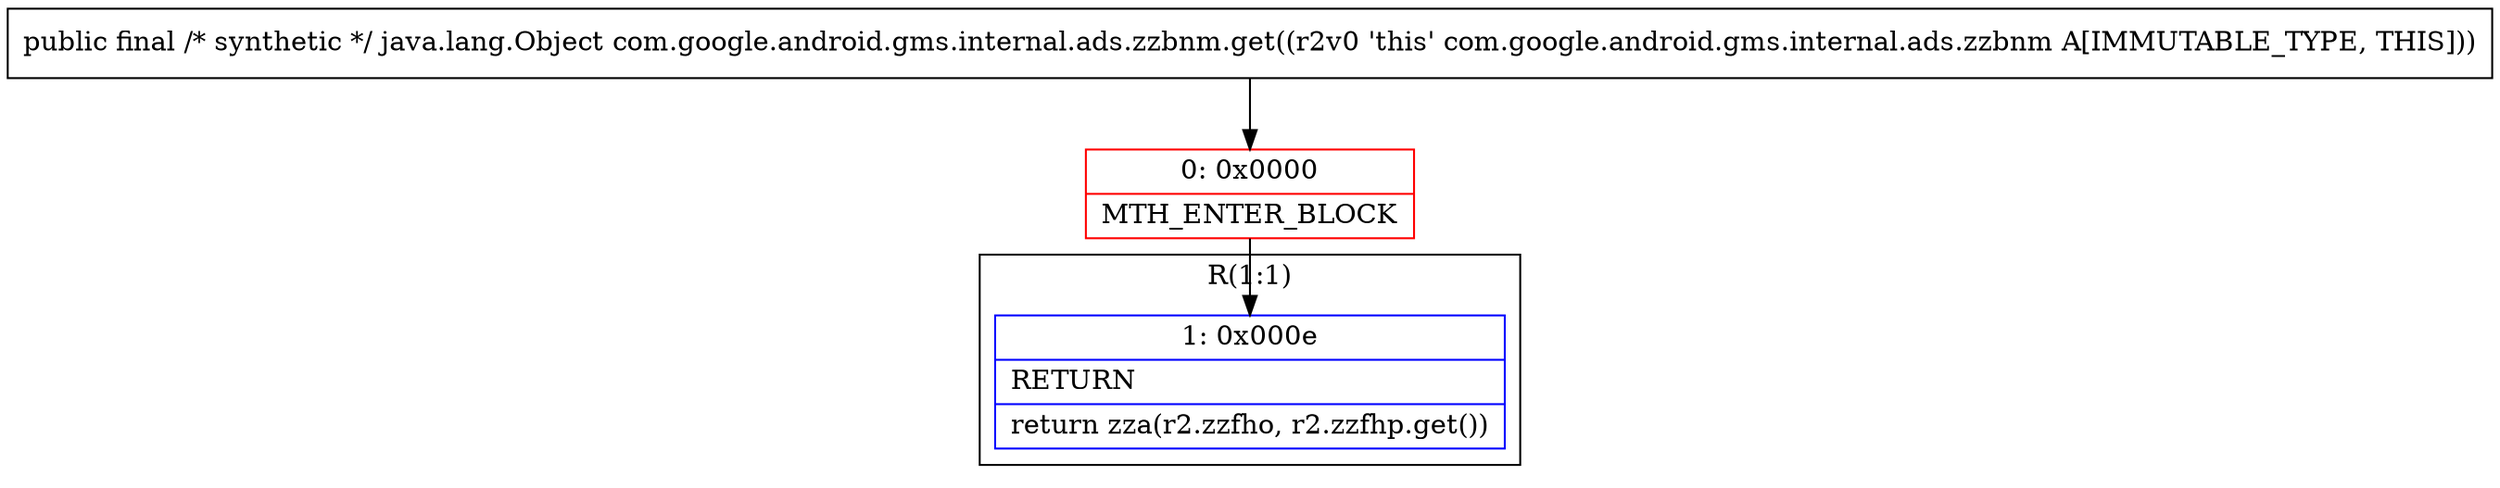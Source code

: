 digraph "CFG forcom.google.android.gms.internal.ads.zzbnm.get()Ljava\/lang\/Object;" {
subgraph cluster_Region_287732475 {
label = "R(1:1)";
node [shape=record,color=blue];
Node_1 [shape=record,label="{1\:\ 0x000e|RETURN\l|return zza(r2.zzfho, r2.zzfhp.get())\l}"];
}
Node_0 [shape=record,color=red,label="{0\:\ 0x0000|MTH_ENTER_BLOCK\l}"];
MethodNode[shape=record,label="{public final \/* synthetic *\/ java.lang.Object com.google.android.gms.internal.ads.zzbnm.get((r2v0 'this' com.google.android.gms.internal.ads.zzbnm A[IMMUTABLE_TYPE, THIS])) }"];
MethodNode -> Node_0;
Node_0 -> Node_1;
}

